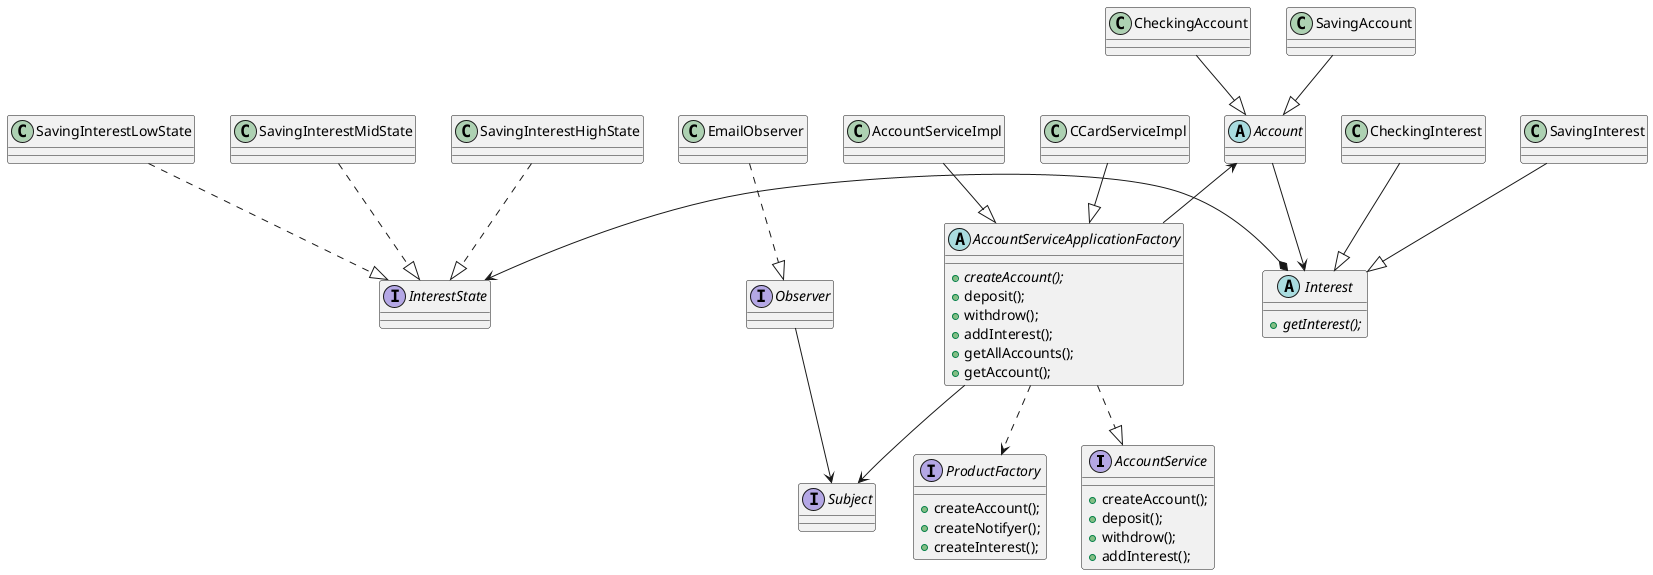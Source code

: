 @startuml
'https://plantuml.com/class-diagram

interface AccountService {
    +createAccount();
    +deposit();
    +withdrow();
    +addInterest();
}

abstract AccountServiceApplicationFactory{
    +{abstract}createAccount();
    +deposit();
    +withdrow();
    +addInterest();
    +getAllAccounts();
    +getAccount();
}

abstract Interest {
    +{abstract}getInterest();
}

interface ProductFactory {
    +createAccount();
    +createNotifyer();
    +createInterest();
}
'new Account product with subclasses
abstract Account
class CheckingAccount
class SavingAccount
'diagram
CheckingAccount --|> Account
SavingAccount --|> Account


'Observer pattern for notifiyer
interface Subject
Interface Observer
class EmailObserver

Observer --> Subject
EmailObserver ..|> Observer

AccountServiceApplicationFactory --> Subject
abstract Interest
class CheckingInterest
class SavingInterest

CheckingInterest --|> Interest
SavingInterest --|> Interest

interface InterestState
InterestState <-* Interest


class SavingInterestLowState
class SavingInterestMidState
class SavingInterestHighState
SavingInterestHighState ..|> InterestState
SavingInterestLowState ..|> InterestState
SavingInterestMidState ..|> InterestState
'
'class CheckingInterestLowState
'class CheckingInterestMidState
'class CheckingInterestHighState
'CheckingInterestHighState ..|> InterestState
'CheckingInterestLowState ..|> InterestState
'CheckingInterestMidState ..|> InterestState

AccountServiceApplicationFactory ..|> AccountService
Account --> Interest
AccountServiceImpl --|> AccountServiceApplicationFactory
CCardServiceImpl --|> AccountServiceApplicationFactory

AccountServiceApplicationFactory ..> ProductFactory
Account <-- AccountServiceApplicationFactory

@enduml